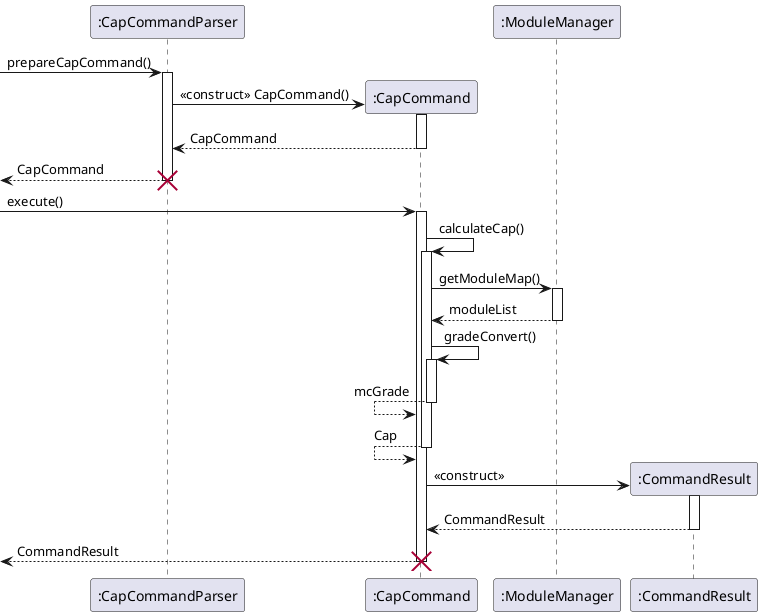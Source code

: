 @startuml
-> ":CapCommandParser" : prepareCapCommand()
activate ":CapCommandParser"
create ":CapCommand"
":CapCommandParser" -> ":CapCommand" : <<construct>> CapCommand()
activate ":CapCommand"
":CapCommandParser" <-- ":CapCommand" : CapCommand
deactivate ":CapCommand"
<-- ":CapCommandParser" : CapCommand
destroy ":CapCommandParser"
deactivate ":CapCommandParser"
-> ":CapCommand" : execute()
activate ":CapCommand"
":CapCommand" -> ":CapCommand" : calculateCap()
activate ":CapCommand"
":CapCommand" -> ":ModuleManager" : getModuleMap()
activate ":ModuleManager"
":CapCommand" <-- ":ModuleManager" : moduleList
deactivate ":ModuleManager"
":CapCommand" -> ":CapCommand" : gradeConvert()
activate ":CapCommand"
":CapCommand" <-- ":CapCommand" : mcGrade
deactivate ":CapCommand"
":CapCommand" <-- ":CapCommand" : Cap
deactivate ":CapCommand"
create ":CommandResult"
":CapCommand" -> ":CommandResult" : <<construct>>
activate ":CommandResult"
":CapCommand" <-- ":CommandResult" : CommandResult
deactivate ":CommandResult"
<-- ":CapCommand" : CommandResult
deactivate ":CapCommand"
destroy ":CapCommand"
@enduml